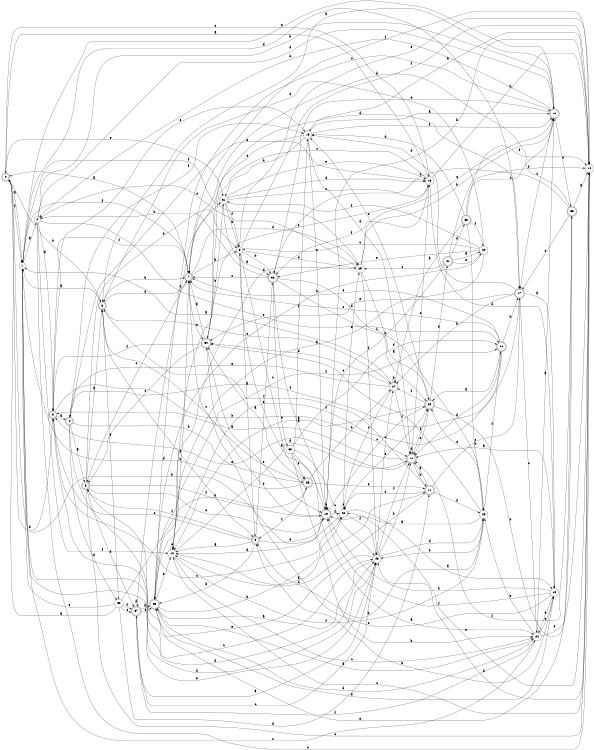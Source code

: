 digraph n32_1 {
__start0 [label="" shape="none"];

rankdir=LR;
size="8,5";

s0 [style="rounded,filled", color="black", fillcolor="white" shape="doublecircle", label="0"];
s1 [style="filled", color="black", fillcolor="white" shape="circle", label="1"];
s2 [style="filled", color="black", fillcolor="white" shape="circle", label="2"];
s3 [style="rounded,filled", color="black", fillcolor="white" shape="doublecircle", label="3"];
s4 [style="rounded,filled", color="black", fillcolor="white" shape="doublecircle", label="4"];
s5 [style="rounded,filled", color="black", fillcolor="white" shape="doublecircle", label="5"];
s6 [style="rounded,filled", color="black", fillcolor="white" shape="doublecircle", label="6"];
s7 [style="rounded,filled", color="black", fillcolor="white" shape="doublecircle", label="7"];
s8 [style="filled", color="black", fillcolor="white" shape="circle", label="8"];
s9 [style="rounded,filled", color="black", fillcolor="white" shape="doublecircle", label="9"];
s10 [style="filled", color="black", fillcolor="white" shape="circle", label="10"];
s11 [style="rounded,filled", color="black", fillcolor="white" shape="doublecircle", label="11"];
s12 [style="rounded,filled", color="black", fillcolor="white" shape="doublecircle", label="12"];
s13 [style="filled", color="black", fillcolor="white" shape="circle", label="13"];
s14 [style="filled", color="black", fillcolor="white" shape="circle", label="14"];
s15 [style="filled", color="black", fillcolor="white" shape="circle", label="15"];
s16 [style="rounded,filled", color="black", fillcolor="white" shape="doublecircle", label="16"];
s17 [style="rounded,filled", color="black", fillcolor="white" shape="doublecircle", label="17"];
s18 [style="filled", color="black", fillcolor="white" shape="circle", label="18"];
s19 [style="rounded,filled", color="black", fillcolor="white" shape="doublecircle", label="19"];
s20 [style="rounded,filled", color="black", fillcolor="white" shape="doublecircle", label="20"];
s21 [style="rounded,filled", color="black", fillcolor="white" shape="doublecircle", label="21"];
s22 [style="filled", color="black", fillcolor="white" shape="circle", label="22"];
s23 [style="rounded,filled", color="black", fillcolor="white" shape="doublecircle", label="23"];
s24 [style="filled", color="black", fillcolor="white" shape="circle", label="24"];
s25 [style="filled", color="black", fillcolor="white" shape="circle", label="25"];
s26 [style="filled", color="black", fillcolor="white" shape="circle", label="26"];
s27 [style="filled", color="black", fillcolor="white" shape="circle", label="27"];
s28 [style="filled", color="black", fillcolor="white" shape="circle", label="28"];
s29 [style="filled", color="black", fillcolor="white" shape="circle", label="29"];
s30 [style="rounded,filled", color="black", fillcolor="white" shape="doublecircle", label="30"];
s31 [style="filled", color="black", fillcolor="white" shape="circle", label="31"];
s32 [style="rounded,filled", color="black", fillcolor="white" shape="doublecircle", label="32"];
s33 [style="filled", color="black", fillcolor="white" shape="circle", label="33"];
s34 [style="rounded,filled", color="black", fillcolor="white" shape="doublecircle", label="34"];
s35 [style="rounded,filled", color="black", fillcolor="white" shape="doublecircle", label="35"];
s36 [style="rounded,filled", color="black", fillcolor="white" shape="doublecircle", label="36"];
s37 [style="rounded,filled", color="black", fillcolor="white" shape="doublecircle", label="37"];
s38 [style="rounded,filled", color="black", fillcolor="white" shape="doublecircle", label="38"];
s39 [style="filled", color="black", fillcolor="white" shape="circle", label="39"];
s0 -> s1 [label="a"];
s0 -> s6 [label="b"];
s0 -> s13 [label="c"];
s0 -> s3 [label="d"];
s0 -> s31 [label="e"];
s0 -> s1 [label="f"];
s1 -> s2 [label="a"];
s1 -> s26 [label="b"];
s1 -> s24 [label="c"];
s1 -> s17 [label="d"];
s1 -> s26 [label="e"];
s1 -> s29 [label="f"];
s2 -> s3 [label="a"];
s2 -> s16 [label="b"];
s2 -> s14 [label="c"];
s2 -> s16 [label="d"];
s2 -> s34 [label="e"];
s2 -> s10 [label="f"];
s3 -> s4 [label="a"];
s3 -> s12 [label="b"];
s3 -> s28 [label="c"];
s3 -> s26 [label="d"];
s3 -> s15 [label="e"];
s3 -> s7 [label="f"];
s4 -> s5 [label="a"];
s4 -> s35 [label="b"];
s4 -> s26 [label="c"];
s4 -> s39 [label="d"];
s4 -> s13 [label="e"];
s4 -> s15 [label="f"];
s5 -> s6 [label="a"];
s5 -> s8 [label="b"];
s5 -> s14 [label="c"];
s5 -> s37 [label="d"];
s5 -> s19 [label="e"];
s5 -> s19 [label="f"];
s6 -> s1 [label="a"];
s6 -> s7 [label="b"];
s6 -> s27 [label="c"];
s6 -> s7 [label="d"];
s6 -> s9 [label="e"];
s6 -> s39 [label="f"];
s7 -> s0 [label="a"];
s7 -> s8 [label="b"];
s7 -> s5 [label="c"];
s7 -> s29 [label="d"];
s7 -> s30 [label="e"];
s7 -> s1 [label="f"];
s8 -> s9 [label="a"];
s8 -> s32 [label="b"];
s8 -> s35 [label="c"];
s8 -> s29 [label="d"];
s8 -> s14 [label="e"];
s8 -> s14 [label="f"];
s9 -> s10 [label="a"];
s9 -> s23 [label="b"];
s9 -> s3 [label="c"];
s9 -> s19 [label="d"];
s9 -> s32 [label="e"];
s9 -> s5 [label="f"];
s10 -> s11 [label="a"];
s10 -> s7 [label="b"];
s10 -> s24 [label="c"];
s10 -> s12 [label="d"];
s10 -> s10 [label="e"];
s10 -> s25 [label="f"];
s11 -> s12 [label="a"];
s11 -> s10 [label="b"];
s11 -> s28 [label="c"];
s11 -> s25 [label="d"];
s11 -> s17 [label="e"];
s11 -> s6 [label="f"];
s12 -> s3 [label="a"];
s12 -> s11 [label="b"];
s12 -> s13 [label="c"];
s12 -> s12 [label="d"];
s12 -> s3 [label="e"];
s12 -> s20 [label="f"];
s13 -> s0 [label="a"];
s13 -> s14 [label="b"];
s13 -> s30 [label="c"];
s13 -> s18 [label="d"];
s13 -> s10 [label="e"];
s13 -> s32 [label="f"];
s14 -> s15 [label="a"];
s14 -> s19 [label="b"];
s14 -> s10 [label="c"];
s14 -> s26 [label="d"];
s14 -> s28 [label="e"];
s14 -> s7 [label="f"];
s15 -> s16 [label="a"];
s15 -> s31 [label="b"];
s15 -> s7 [label="c"];
s15 -> s12 [label="d"];
s15 -> s19 [label="e"];
s15 -> s16 [label="f"];
s16 -> s6 [label="a"];
s16 -> s2 [label="b"];
s16 -> s17 [label="c"];
s16 -> s32 [label="d"];
s16 -> s1 [label="e"];
s16 -> s36 [label="f"];
s17 -> s18 [label="a"];
s17 -> s27 [label="b"];
s17 -> s24 [label="c"];
s17 -> s15 [label="d"];
s17 -> s30 [label="e"];
s17 -> s4 [label="f"];
s18 -> s12 [label="a"];
s18 -> s9 [label="b"];
s18 -> s7 [label="c"];
s18 -> s19 [label="d"];
s18 -> s24 [label="e"];
s18 -> s19 [label="f"];
s19 -> s8 [label="a"];
s19 -> s19 [label="b"];
s19 -> s20 [label="c"];
s19 -> s10 [label="d"];
s19 -> s30 [label="e"];
s19 -> s28 [label="f"];
s20 -> s10 [label="a"];
s20 -> s14 [label="b"];
s20 -> s15 [label="c"];
s20 -> s21 [label="d"];
s20 -> s12 [label="e"];
s20 -> s27 [label="f"];
s21 -> s22 [label="a"];
s21 -> s19 [label="b"];
s21 -> s29 [label="c"];
s21 -> s38 [label="d"];
s21 -> s22 [label="e"];
s21 -> s14 [label="f"];
s22 -> s23 [label="a"];
s22 -> s23 [label="b"];
s22 -> s8 [label="c"];
s22 -> s6 [label="d"];
s22 -> s32 [label="e"];
s22 -> s31 [label="f"];
s23 -> s24 [label="a"];
s23 -> s28 [label="b"];
s23 -> s16 [label="c"];
s23 -> s18 [label="d"];
s23 -> s10 [label="e"];
s23 -> s34 [label="f"];
s24 -> s16 [label="a"];
s24 -> s25 [label="b"];
s24 -> s18 [label="c"];
s24 -> s23 [label="d"];
s24 -> s36 [label="e"];
s24 -> s37 [label="f"];
s25 -> s19 [label="a"];
s25 -> s26 [label="b"];
s25 -> s30 [label="c"];
s25 -> s9 [label="d"];
s25 -> s20 [label="e"];
s25 -> s34 [label="f"];
s26 -> s23 [label="a"];
s26 -> s12 [label="b"];
s26 -> s27 [label="c"];
s26 -> s25 [label="d"];
s26 -> s5 [label="e"];
s26 -> s12 [label="f"];
s27 -> s1 [label="a"];
s27 -> s27 [label="b"];
s27 -> s28 [label="c"];
s27 -> s30 [label="d"];
s27 -> s4 [label="e"];
s27 -> s12 [label="f"];
s28 -> s18 [label="a"];
s28 -> s0 [label="b"];
s28 -> s28 [label="c"];
s28 -> s29 [label="d"];
s28 -> s20 [label="e"];
s28 -> s26 [label="f"];
s29 -> s20 [label="a"];
s29 -> s16 [label="b"];
s29 -> s2 [label="c"];
s29 -> s10 [label="d"];
s29 -> s16 [label="e"];
s29 -> s26 [label="f"];
s30 -> s7 [label="a"];
s30 -> s31 [label="b"];
s30 -> s5 [label="c"];
s30 -> s17 [label="d"];
s30 -> s19 [label="e"];
s30 -> s3 [label="f"];
s31 -> s32 [label="a"];
s31 -> s8 [label="b"];
s31 -> s13 [label="c"];
s31 -> s13 [label="d"];
s31 -> s13 [label="e"];
s31 -> s8 [label="f"];
s32 -> s19 [label="a"];
s32 -> s2 [label="b"];
s32 -> s7 [label="c"];
s32 -> s20 [label="d"];
s32 -> s33 [label="e"];
s32 -> s25 [label="f"];
s33 -> s24 [label="a"];
s33 -> s24 [label="b"];
s33 -> s26 [label="c"];
s33 -> s34 [label="d"];
s33 -> s35 [label="e"];
s33 -> s15 [label="f"];
s34 -> s20 [label="a"];
s34 -> s17 [label="b"];
s34 -> s7 [label="c"];
s34 -> s12 [label="d"];
s34 -> s7 [label="e"];
s34 -> s23 [label="f"];
s35 -> s30 [label="a"];
s35 -> s27 [label="b"];
s35 -> s6 [label="c"];
s35 -> s1 [label="d"];
s35 -> s11 [label="e"];
s35 -> s9 [label="f"];
s36 -> s14 [label="a"];
s36 -> s7 [label="b"];
s36 -> s17 [label="c"];
s36 -> s32 [label="d"];
s36 -> s23 [label="e"];
s36 -> s12 [label="f"];
s37 -> s26 [label="a"];
s37 -> s23 [label="b"];
s37 -> s26 [label="c"];
s37 -> s37 [label="d"];
s37 -> s23 [label="e"];
s37 -> s31 [label="f"];
s38 -> s27 [label="a"];
s38 -> s25 [label="b"];
s38 -> s16 [label="c"];
s38 -> s15 [label="d"];
s38 -> s14 [label="e"];
s38 -> s22 [label="f"];
s39 -> s0 [label="a"];
s39 -> s35 [label="b"];
s39 -> s37 [label="c"];
s39 -> s11 [label="d"];
s39 -> s1 [label="e"];
s39 -> s37 [label="f"];

}